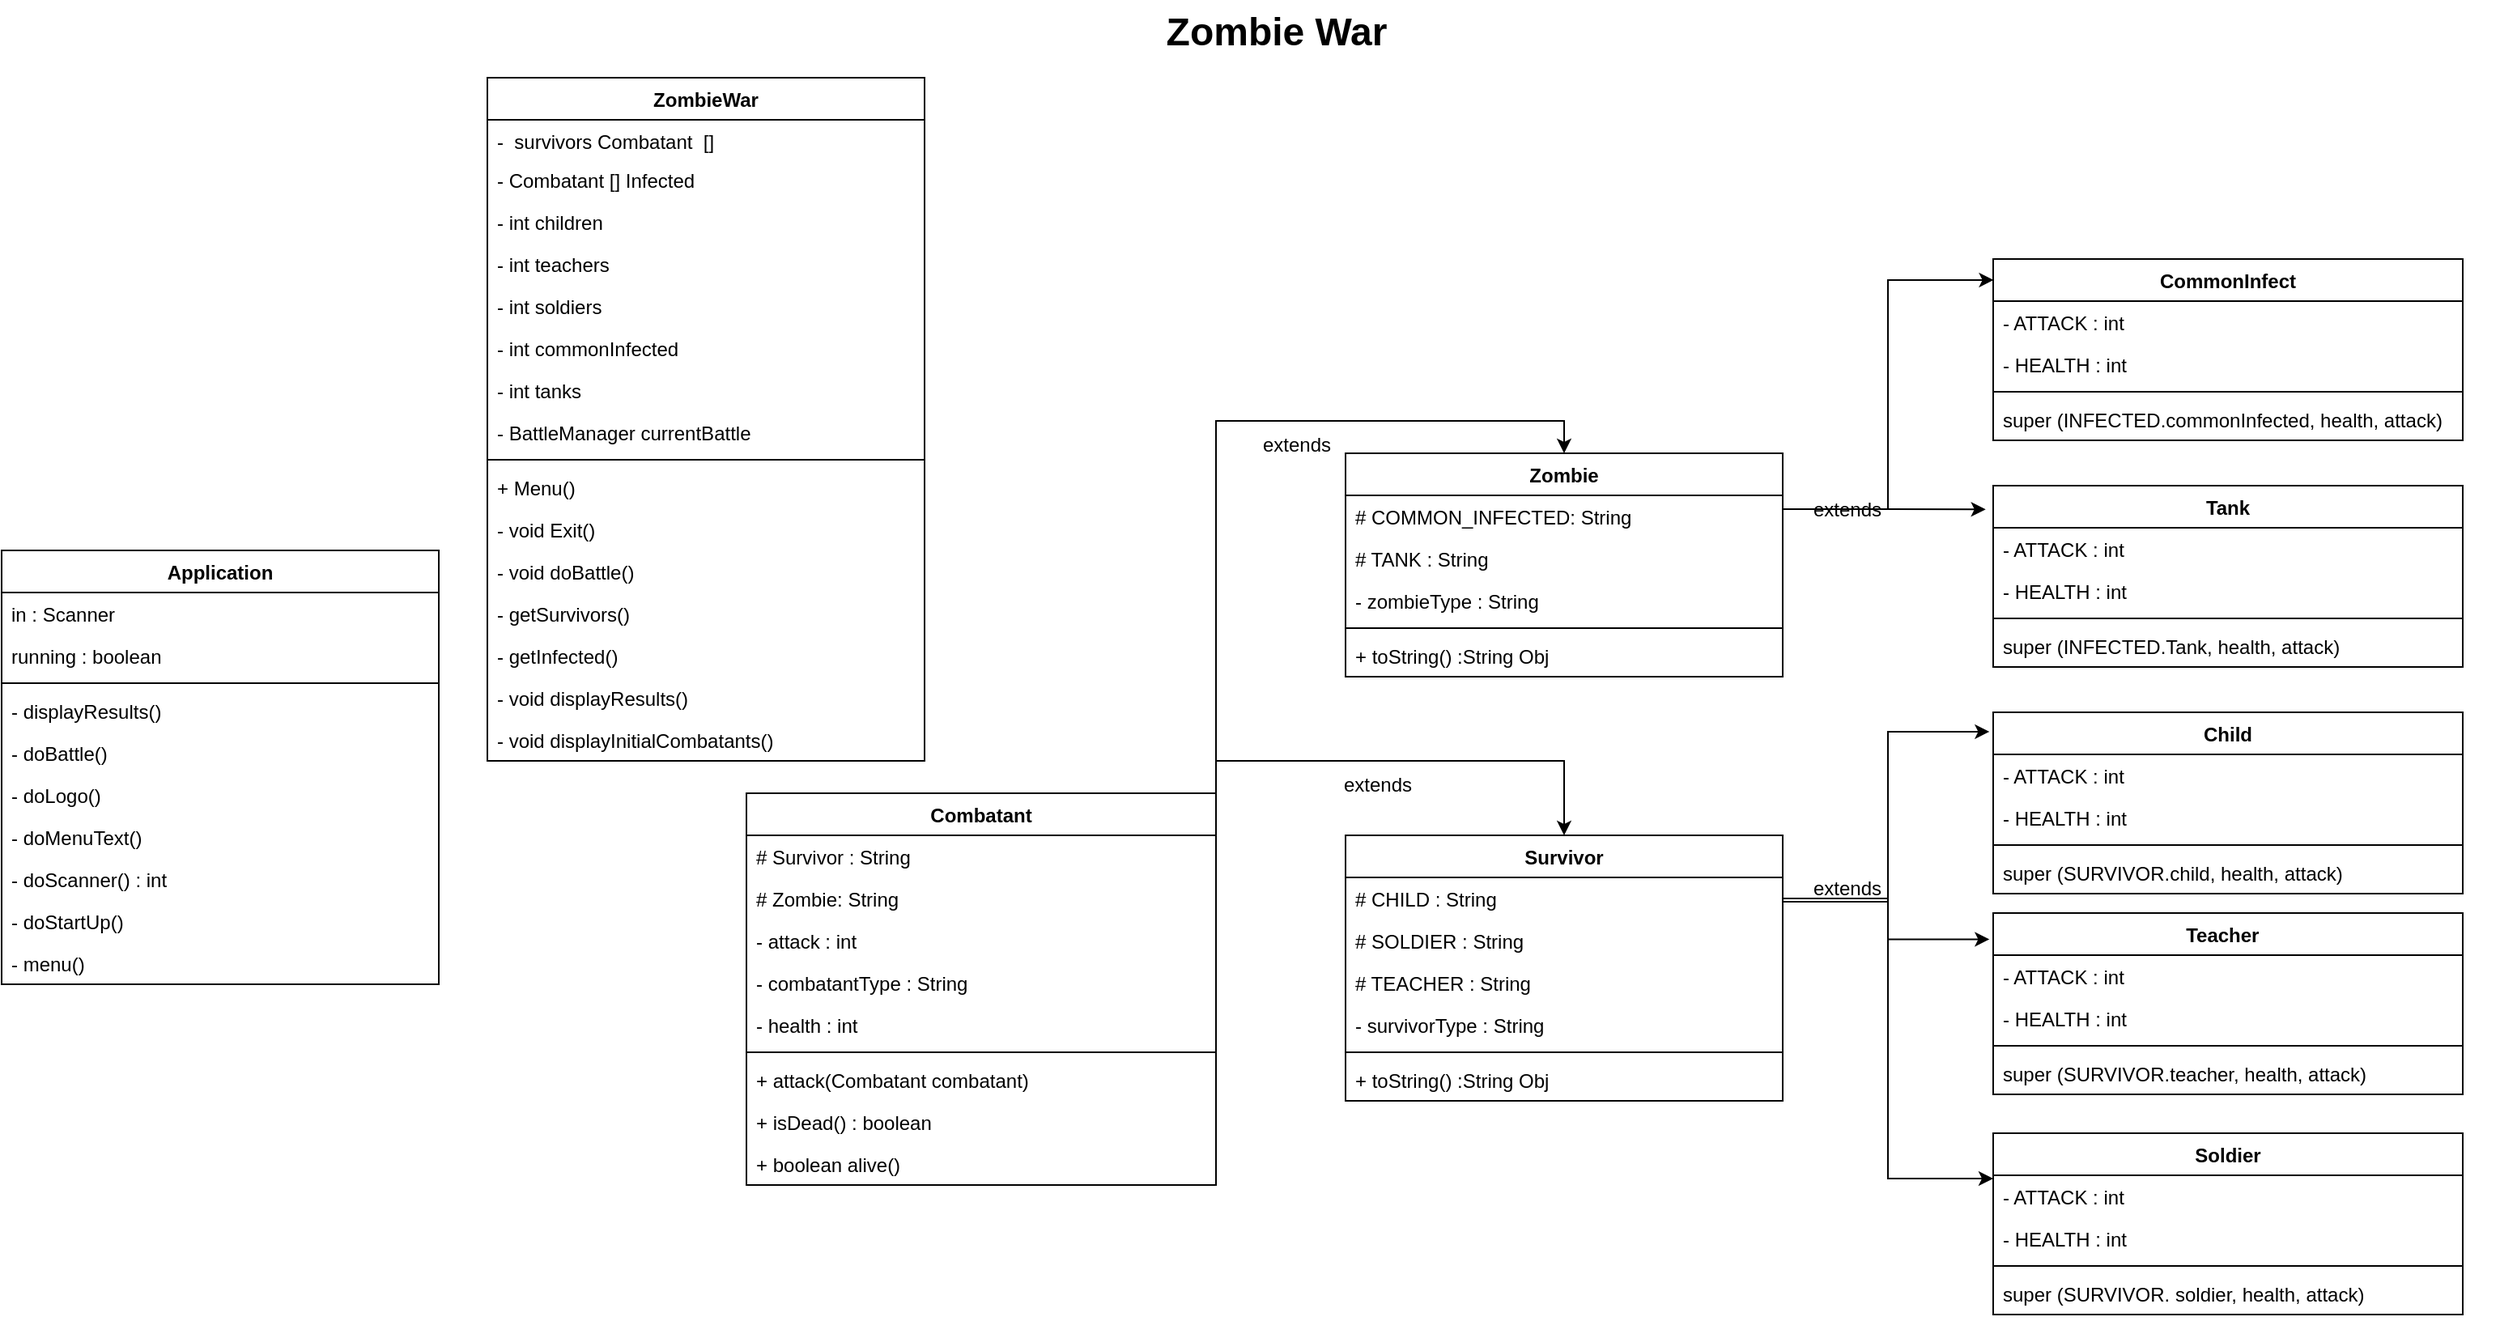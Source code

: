 <mxfile version="20.6.0" type="device"><diagram name="Page-1" id="929967ad-93f9-6ef4-fab6-5d389245f69c"><mxGraphModel dx="1588" dy="862" grid="1" gridSize="10" guides="1" tooltips="1" connect="1" arrows="1" fold="1" page="1" pageScale="1.5" pageWidth="1169" pageHeight="826" background="none" math="0" shadow="0"><root><mxCell id="0" style=";html=1;"/><mxCell id="1" style=";html=1;" parent="0"/><mxCell id="1672d66443f91eb5-23" value="Zombie War" style="text;strokeColor=none;fillColor=none;html=1;fontSize=24;fontStyle=1;verticalAlign=middle;align=center;" parent="1" vertex="1"><mxGeometry x="122" width="1510" height="40" as="geometry"/></mxCell><mxCell id="GfSx83_tqJ8zuVlaPE9x-1" value="ZombieWar" style="swimlane;fontStyle=1;align=center;verticalAlign=top;childLayout=stackLayout;horizontal=1;startSize=26;horizontalStack=0;resizeParent=1;resizeParentMax=0;resizeLast=0;collapsible=1;marginBottom=0;" parent="1" vertex="1"><mxGeometry x="390" y="48" width="270" height="422" as="geometry"/></mxCell><mxCell id="GfSx83_tqJ8zuVlaPE9x-2" value="-  survivors Combatant  []  " style="text;strokeColor=none;fillColor=none;align=left;verticalAlign=top;spacingLeft=4;spacingRight=4;overflow=hidden;rotatable=0;points=[[0,0.5],[1,0.5]];portConstraint=eastwest;" parent="GfSx83_tqJ8zuVlaPE9x-1" vertex="1"><mxGeometry y="26" width="270" height="24" as="geometry"/></mxCell><mxCell id="GfSx83_tqJ8zuVlaPE9x-4" value="- Combatant [] Infected" style="text;strokeColor=none;fillColor=none;align=left;verticalAlign=top;spacingLeft=4;spacingRight=4;overflow=hidden;rotatable=0;points=[[0,0.5],[1,0.5]];portConstraint=eastwest;" parent="GfSx83_tqJ8zuVlaPE9x-1" vertex="1"><mxGeometry y="50" width="270" height="26" as="geometry"/></mxCell><mxCell id="GfSx83_tqJ8zuVlaPE9x-85" value="- int children" style="text;strokeColor=none;fillColor=none;align=left;verticalAlign=top;spacingLeft=4;spacingRight=4;overflow=hidden;rotatable=0;points=[[0,0.5],[1,0.5]];portConstraint=eastwest;" parent="GfSx83_tqJ8zuVlaPE9x-1" vertex="1"><mxGeometry y="76" width="270" height="26" as="geometry"/></mxCell><mxCell id="GfSx83_tqJ8zuVlaPE9x-86" value="- int teachers" style="text;strokeColor=none;fillColor=none;align=left;verticalAlign=top;spacingLeft=4;spacingRight=4;overflow=hidden;rotatable=0;points=[[0,0.5],[1,0.5]];portConstraint=eastwest;" parent="GfSx83_tqJ8zuVlaPE9x-1" vertex="1"><mxGeometry y="102" width="270" height="26" as="geometry"/></mxCell><mxCell id="GfSx83_tqJ8zuVlaPE9x-8" value="- int soldiers" style="text;strokeColor=none;fillColor=none;align=left;verticalAlign=top;spacingLeft=4;spacingRight=4;overflow=hidden;rotatable=0;points=[[0,0.5],[1,0.5]];portConstraint=eastwest;" parent="GfSx83_tqJ8zuVlaPE9x-1" vertex="1"><mxGeometry y="128" width="270" height="26" as="geometry"/></mxCell><mxCell id="GfSx83_tqJ8zuVlaPE9x-9" value="- int commonInfected" style="text;strokeColor=none;fillColor=none;align=left;verticalAlign=top;spacingLeft=4;spacingRight=4;overflow=hidden;rotatable=0;points=[[0,0.5],[1,0.5]];portConstraint=eastwest;" parent="GfSx83_tqJ8zuVlaPE9x-1" vertex="1"><mxGeometry y="154" width="270" height="26" as="geometry"/></mxCell><mxCell id="GfSx83_tqJ8zuVlaPE9x-89" value="- int tanks " style="text;strokeColor=none;fillColor=none;align=left;verticalAlign=top;spacingLeft=4;spacingRight=4;overflow=hidden;rotatable=0;points=[[0,0.5],[1,0.5]];portConstraint=eastwest;" parent="GfSx83_tqJ8zuVlaPE9x-1" vertex="1"><mxGeometry y="180" width="270" height="26" as="geometry"/></mxCell><mxCell id="GfSx83_tqJ8zuVlaPE9x-87" value="- BattleManager currentBattle" style="text;strokeColor=none;fillColor=none;align=left;verticalAlign=top;spacingLeft=4;spacingRight=4;overflow=hidden;rotatable=0;points=[[0,0.5],[1,0.5]];portConstraint=eastwest;" parent="GfSx83_tqJ8zuVlaPE9x-1" vertex="1"><mxGeometry y="206" width="270" height="26" as="geometry"/></mxCell><mxCell id="GfSx83_tqJ8zuVlaPE9x-3" value="" style="line;strokeWidth=1;fillColor=none;align=left;verticalAlign=middle;spacingTop=-1;spacingLeft=3;spacingRight=3;rotatable=0;labelPosition=right;points=[];portConstraint=eastwest;strokeColor=inherit;" parent="GfSx83_tqJ8zuVlaPE9x-1" vertex="1"><mxGeometry y="232" width="270" height="8" as="geometry"/></mxCell><mxCell id="GfSx83_tqJ8zuVlaPE9x-5" value="+ Menu()    " style="text;strokeColor=none;fillColor=none;align=left;verticalAlign=top;spacingLeft=4;spacingRight=4;overflow=hidden;rotatable=0;points=[[0,0.5],[1,0.5]];portConstraint=eastwest;" parent="GfSx83_tqJ8zuVlaPE9x-1" vertex="1"><mxGeometry y="240" width="270" height="26" as="geometry"/></mxCell><mxCell id="GfSx83_tqJ8zuVlaPE9x-7" value="- void Exit() " style="text;strokeColor=none;fillColor=none;align=left;verticalAlign=top;spacingLeft=4;spacingRight=4;overflow=hidden;rotatable=0;points=[[0,0.5],[1,0.5]];portConstraint=eastwest;" parent="GfSx83_tqJ8zuVlaPE9x-1" vertex="1"><mxGeometry y="266" width="270" height="26" as="geometry"/></mxCell><mxCell id="GfSx83_tqJ8zuVlaPE9x-6" value="- void doBattle()" style="text;strokeColor=none;fillColor=none;align=left;verticalAlign=top;spacingLeft=4;spacingRight=4;overflow=hidden;rotatable=0;points=[[0,0.5],[1,0.5]];portConstraint=eastwest;" parent="GfSx83_tqJ8zuVlaPE9x-1" vertex="1"><mxGeometry y="292" width="270" height="26" as="geometry"/></mxCell><mxCell id="GfSx83_tqJ8zuVlaPE9x-88" value="- getSurvivors()" style="text;strokeColor=none;fillColor=none;align=left;verticalAlign=top;spacingLeft=4;spacingRight=4;overflow=hidden;rotatable=0;points=[[0,0.5],[1,0.5]];portConstraint=eastwest;" parent="GfSx83_tqJ8zuVlaPE9x-1" vertex="1"><mxGeometry y="318" width="270" height="26" as="geometry"/></mxCell><mxCell id="GfSx83_tqJ8zuVlaPE9x-90" value="- getInfected()" style="text;strokeColor=none;fillColor=none;align=left;verticalAlign=top;spacingLeft=4;spacingRight=4;overflow=hidden;rotatable=0;points=[[0,0.5],[1,0.5]];portConstraint=eastwest;" parent="GfSx83_tqJ8zuVlaPE9x-1" vertex="1"><mxGeometry y="344" width="270" height="26" as="geometry"/></mxCell><mxCell id="GfSx83_tqJ8zuVlaPE9x-91" value="- void displayResults()" style="text;strokeColor=none;fillColor=none;align=left;verticalAlign=top;spacingLeft=4;spacingRight=4;overflow=hidden;rotatable=0;points=[[0,0.5],[1,0.5]];portConstraint=eastwest;" parent="GfSx83_tqJ8zuVlaPE9x-1" vertex="1"><mxGeometry y="370" width="270" height="26" as="geometry"/></mxCell><mxCell id="GfSx83_tqJ8zuVlaPE9x-92" value="- void displayInitialCombatants()" style="text;strokeColor=none;fillColor=none;align=left;verticalAlign=top;spacingLeft=4;spacingRight=4;overflow=hidden;rotatable=0;points=[[0,0.5],[1,0.5]];portConstraint=eastwest;" parent="GfSx83_tqJ8zuVlaPE9x-1" vertex="1"><mxGeometry y="396" width="270" height="26" as="geometry"/></mxCell><mxCell id="GfSx83_tqJ8zuVlaPE9x-10" value="Tank" style="swimlane;fontStyle=1;align=center;verticalAlign=top;childLayout=stackLayout;horizontal=1;startSize=26;horizontalStack=0;resizeParent=1;resizeParentMax=0;resizeLast=0;collapsible=1;marginBottom=0;" parent="1" vertex="1"><mxGeometry x="1320" y="300" width="290" height="112" as="geometry"/></mxCell><mxCell id="hEqEvheyq9jGaA7rI9d--17" value="- ATTACK : int " style="text;strokeColor=none;fillColor=none;align=left;verticalAlign=top;spacingLeft=4;spacingRight=4;overflow=hidden;rotatable=0;points=[[0,0.5],[1,0.5]];portConstraint=eastwest;" vertex="1" parent="GfSx83_tqJ8zuVlaPE9x-10"><mxGeometry y="26" width="290" height="26" as="geometry"/></mxCell><mxCell id="hEqEvheyq9jGaA7rI9d--18" value="- HEALTH : int " style="text;strokeColor=none;fillColor=none;align=left;verticalAlign=top;spacingLeft=4;spacingRight=4;overflow=hidden;rotatable=0;points=[[0,0.5],[1,0.5]];portConstraint=eastwest;" vertex="1" parent="GfSx83_tqJ8zuVlaPE9x-10"><mxGeometry y="52" width="290" height="26" as="geometry"/></mxCell><mxCell id="GfSx83_tqJ8zuVlaPE9x-12" value="" style="line;strokeWidth=1;fillColor=none;align=left;verticalAlign=middle;spacingTop=-1;spacingLeft=3;spacingRight=3;rotatable=0;labelPosition=right;points=[];portConstraint=eastwest;strokeColor=inherit;" parent="GfSx83_tqJ8zuVlaPE9x-10" vertex="1"><mxGeometry y="78" width="290" height="8" as="geometry"/></mxCell><mxCell id="GfSx83_tqJ8zuVlaPE9x-72" value="super (INFECTED.Tank, health, attack)" style="text;strokeColor=none;fillColor=none;align=left;verticalAlign=top;spacingLeft=4;spacingRight=4;overflow=hidden;rotatable=0;points=[[0,0.5],[1,0.5]];portConstraint=eastwest;" parent="GfSx83_tqJ8zuVlaPE9x-10" vertex="1"><mxGeometry y="86" width="290" height="26" as="geometry"/></mxCell><mxCell id="GfSx83_tqJ8zuVlaPE9x-14" value="CommonInfect" style="swimlane;fontStyle=1;align=center;verticalAlign=top;childLayout=stackLayout;horizontal=1;startSize=26;horizontalStack=0;resizeParent=1;resizeParentMax=0;resizeLast=0;collapsible=1;marginBottom=0;" parent="1" vertex="1"><mxGeometry x="1320" y="160" width="290" height="112" as="geometry"/></mxCell><mxCell id="hEqEvheyq9jGaA7rI9d--15" value="- ATTACK : int " style="text;strokeColor=none;fillColor=none;align=left;verticalAlign=top;spacingLeft=4;spacingRight=4;overflow=hidden;rotatable=0;points=[[0,0.5],[1,0.5]];portConstraint=eastwest;" vertex="1" parent="GfSx83_tqJ8zuVlaPE9x-14"><mxGeometry y="26" width="290" height="26" as="geometry"/></mxCell><mxCell id="hEqEvheyq9jGaA7rI9d--16" value="- HEALTH : int " style="text;strokeColor=none;fillColor=none;align=left;verticalAlign=top;spacingLeft=4;spacingRight=4;overflow=hidden;rotatable=0;points=[[0,0.5],[1,0.5]];portConstraint=eastwest;" vertex="1" parent="GfSx83_tqJ8zuVlaPE9x-14"><mxGeometry y="52" width="290" height="26" as="geometry"/></mxCell><mxCell id="GfSx83_tqJ8zuVlaPE9x-16" value="" style="line;strokeWidth=1;fillColor=none;align=left;verticalAlign=middle;spacingTop=-1;spacingLeft=3;spacingRight=3;rotatable=0;labelPosition=right;points=[];portConstraint=eastwest;strokeColor=inherit;" parent="GfSx83_tqJ8zuVlaPE9x-14" vertex="1"><mxGeometry y="78" width="290" height="8" as="geometry"/></mxCell><mxCell id="GfSx83_tqJ8zuVlaPE9x-13" value="super (INFECTED.commonInfected, health, attack)" style="text;strokeColor=none;fillColor=none;align=left;verticalAlign=top;spacingLeft=4;spacingRight=4;overflow=hidden;rotatable=0;points=[[0,0.5],[1,0.5]];portConstraint=eastwest;" parent="GfSx83_tqJ8zuVlaPE9x-14" vertex="1"><mxGeometry y="86" width="290" height="26" as="geometry"/></mxCell><mxCell id="GfSx83_tqJ8zuVlaPE9x-18" value="Child" style="swimlane;fontStyle=1;align=center;verticalAlign=top;childLayout=stackLayout;horizontal=1;startSize=26;horizontalStack=0;resizeParent=1;resizeParentMax=0;resizeLast=0;collapsible=1;marginBottom=0;" parent="1" vertex="1"><mxGeometry x="1320" y="440" width="290" height="112" as="geometry"/></mxCell><mxCell id="hEqEvheyq9jGaA7rI9d--20" value="- ATTACK : int " style="text;strokeColor=none;fillColor=none;align=left;verticalAlign=top;spacingLeft=4;spacingRight=4;overflow=hidden;rotatable=0;points=[[0,0.5],[1,0.5]];portConstraint=eastwest;" vertex="1" parent="GfSx83_tqJ8zuVlaPE9x-18"><mxGeometry y="26" width="290" height="26" as="geometry"/></mxCell><mxCell id="hEqEvheyq9jGaA7rI9d--19" value="- HEALTH : int " style="text;strokeColor=none;fillColor=none;align=left;verticalAlign=top;spacingLeft=4;spacingRight=4;overflow=hidden;rotatable=0;points=[[0,0.5],[1,0.5]];portConstraint=eastwest;" vertex="1" parent="GfSx83_tqJ8zuVlaPE9x-18"><mxGeometry y="52" width="290" height="26" as="geometry"/></mxCell><mxCell id="GfSx83_tqJ8zuVlaPE9x-20" value="" style="line;strokeWidth=1;fillColor=none;align=left;verticalAlign=middle;spacingTop=-1;spacingLeft=3;spacingRight=3;rotatable=0;labelPosition=right;points=[];portConstraint=eastwest;strokeColor=inherit;" parent="GfSx83_tqJ8zuVlaPE9x-18" vertex="1"><mxGeometry y="78" width="290" height="8" as="geometry"/></mxCell><mxCell id="GfSx83_tqJ8zuVlaPE9x-76" value="super (SURVIVOR.child, health, attack)" style="text;strokeColor=none;fillColor=none;align=left;verticalAlign=top;spacingLeft=4;spacingRight=4;overflow=hidden;rotatable=0;points=[[0,0.5],[1,0.5]];portConstraint=eastwest;" parent="GfSx83_tqJ8zuVlaPE9x-18" vertex="1"><mxGeometry y="86" width="290" height="26" as="geometry"/></mxCell><mxCell id="GfSx83_tqJ8zuVlaPE9x-22" value="Teacher  " style="swimlane;fontStyle=1;align=center;verticalAlign=top;childLayout=stackLayout;horizontal=1;startSize=26;horizontalStack=0;resizeParent=1;resizeParentMax=0;resizeLast=0;collapsible=1;marginBottom=0;" parent="1" vertex="1"><mxGeometry x="1320" y="564" width="290" height="112" as="geometry"/></mxCell><mxCell id="hEqEvheyq9jGaA7rI9d--22" value="- ATTACK : int " style="text;strokeColor=none;fillColor=none;align=left;verticalAlign=top;spacingLeft=4;spacingRight=4;overflow=hidden;rotatable=0;points=[[0,0.5],[1,0.5]];portConstraint=eastwest;" vertex="1" parent="GfSx83_tqJ8zuVlaPE9x-22"><mxGeometry y="26" width="290" height="26" as="geometry"/></mxCell><mxCell id="hEqEvheyq9jGaA7rI9d--21" value="- HEALTH : int " style="text;strokeColor=none;fillColor=none;align=left;verticalAlign=top;spacingLeft=4;spacingRight=4;overflow=hidden;rotatable=0;points=[[0,0.5],[1,0.5]];portConstraint=eastwest;" vertex="1" parent="GfSx83_tqJ8zuVlaPE9x-22"><mxGeometry y="52" width="290" height="26" as="geometry"/></mxCell><mxCell id="GfSx83_tqJ8zuVlaPE9x-24" value="" style="line;strokeWidth=1;fillColor=none;align=left;verticalAlign=middle;spacingTop=-1;spacingLeft=3;spacingRight=3;rotatable=0;labelPosition=right;points=[];portConstraint=eastwest;strokeColor=inherit;" parent="GfSx83_tqJ8zuVlaPE9x-22" vertex="1"><mxGeometry y="78" width="290" height="8" as="geometry"/></mxCell><mxCell id="GfSx83_tqJ8zuVlaPE9x-75" value="super (SURVIVOR.teacher, health, attack)" style="text;strokeColor=none;fillColor=none;align=left;verticalAlign=top;spacingLeft=4;spacingRight=4;overflow=hidden;rotatable=0;points=[[0,0.5],[1,0.5]];portConstraint=eastwest;" parent="GfSx83_tqJ8zuVlaPE9x-22" vertex="1"><mxGeometry y="86" width="290" height="26" as="geometry"/></mxCell><mxCell id="GfSx83_tqJ8zuVlaPE9x-26" value="Soldier" style="swimlane;fontStyle=1;align=center;verticalAlign=top;childLayout=stackLayout;horizontal=1;startSize=26;horizontalStack=0;resizeParent=1;resizeParentMax=0;resizeLast=0;collapsible=1;marginBottom=0;" parent="1" vertex="1"><mxGeometry x="1320" y="700" width="290" height="112" as="geometry"/></mxCell><mxCell id="GfSx83_tqJ8zuVlaPE9x-27" value="- ATTACK : int " style="text;strokeColor=none;fillColor=none;align=left;verticalAlign=top;spacingLeft=4;spacingRight=4;overflow=hidden;rotatable=0;points=[[0,0.5],[1,0.5]];portConstraint=eastwest;" parent="GfSx83_tqJ8zuVlaPE9x-26" vertex="1"><mxGeometry y="26" width="290" height="26" as="geometry"/></mxCell><mxCell id="GfSx83_tqJ8zuVlaPE9x-56" value="- HEALTH : int " style="text;strokeColor=none;fillColor=none;align=left;verticalAlign=top;spacingLeft=4;spacingRight=4;overflow=hidden;rotatable=0;points=[[0,0.5],[1,0.5]];portConstraint=eastwest;" parent="GfSx83_tqJ8zuVlaPE9x-26" vertex="1"><mxGeometry y="52" width="290" height="26" as="geometry"/></mxCell><mxCell id="GfSx83_tqJ8zuVlaPE9x-28" value="" style="line;strokeWidth=1;fillColor=none;align=left;verticalAlign=middle;spacingTop=-1;spacingLeft=3;spacingRight=3;rotatable=0;labelPosition=right;points=[];portConstraint=eastwest;strokeColor=inherit;" parent="GfSx83_tqJ8zuVlaPE9x-26" vertex="1"><mxGeometry y="78" width="290" height="8" as="geometry"/></mxCell><mxCell id="GfSx83_tqJ8zuVlaPE9x-74" value="super (SURVIVOR. soldier, health, attack)" style="text;strokeColor=none;fillColor=none;align=left;verticalAlign=top;spacingLeft=4;spacingRight=4;overflow=hidden;rotatable=0;points=[[0,0.5],[1,0.5]];portConstraint=eastwest;" parent="GfSx83_tqJ8zuVlaPE9x-26" vertex="1"><mxGeometry y="86" width="290" height="26" as="geometry"/></mxCell><mxCell id="GfSx83_tqJ8zuVlaPE9x-43" style="edgeStyle=orthogonalEdgeStyle;rounded=0;orthogonalLoop=1;jettySize=auto;html=1;exitX=1;exitY=0.25;exitDx=0;exitDy=0;entryX=-0.016;entryY=0.131;entryDx=0;entryDy=0;entryPerimeter=0;" parent="1" source="GfSx83_tqJ8zuVlaPE9x-30" target="GfSx83_tqJ8zuVlaPE9x-10" edge="1"><mxGeometry relative="1" as="geometry"/></mxCell><mxCell id="GfSx83_tqJ8zuVlaPE9x-100" style="edgeStyle=orthogonalEdgeStyle;rounded=0;orthogonalLoop=1;jettySize=auto;html=1;exitX=1;exitY=0.25;exitDx=0;exitDy=0;entryX=0.001;entryY=0.116;entryDx=0;entryDy=0;entryPerimeter=0;" parent="1" source="GfSx83_tqJ8zuVlaPE9x-30" target="GfSx83_tqJ8zuVlaPE9x-14" edge="1"><mxGeometry relative="1" as="geometry"/></mxCell><mxCell id="GfSx83_tqJ8zuVlaPE9x-30" value="Zombie" style="swimlane;fontStyle=1;align=center;verticalAlign=top;childLayout=stackLayout;horizontal=1;startSize=26;horizontalStack=0;resizeParent=1;resizeParentMax=0;resizeLast=0;collapsible=1;marginBottom=0;" parent="1" vertex="1"><mxGeometry x="920" y="280" width="270" height="138" as="geometry"/></mxCell><mxCell id="GfSx83_tqJ8zuVlaPE9x-31" value="# COMMON_INFECTED: String" style="text;strokeColor=none;fillColor=none;align=left;verticalAlign=top;spacingLeft=4;spacingRight=4;overflow=hidden;rotatable=0;points=[[0,0.5],[1,0.5]];portConstraint=eastwest;" parent="GfSx83_tqJ8zuVlaPE9x-30" vertex="1"><mxGeometry y="26" width="270" height="26" as="geometry"/></mxCell><mxCell id="GfSx83_tqJ8zuVlaPE9x-69" value="# TANK : String" style="text;strokeColor=none;fillColor=none;align=left;verticalAlign=top;spacingLeft=4;spacingRight=4;overflow=hidden;rotatable=0;points=[[0,0.5],[1,0.5]];portConstraint=eastwest;" parent="GfSx83_tqJ8zuVlaPE9x-30" vertex="1"><mxGeometry y="52" width="270" height="26" as="geometry"/></mxCell><mxCell id="GfSx83_tqJ8zuVlaPE9x-83" value="- zombieType : String" style="text;strokeColor=none;fillColor=none;align=left;verticalAlign=top;spacingLeft=4;spacingRight=4;overflow=hidden;rotatable=0;points=[[0,0.5],[1,0.5]];portConstraint=eastwest;" parent="GfSx83_tqJ8zuVlaPE9x-30" vertex="1"><mxGeometry y="78" width="270" height="26" as="geometry"/></mxCell><mxCell id="GfSx83_tqJ8zuVlaPE9x-32" value="" style="line;strokeWidth=1;fillColor=none;align=left;verticalAlign=middle;spacingTop=-1;spacingLeft=3;spacingRight=3;rotatable=0;labelPosition=right;points=[];portConstraint=eastwest;strokeColor=inherit;" parent="GfSx83_tqJ8zuVlaPE9x-30" vertex="1"><mxGeometry y="104" width="270" height="8" as="geometry"/></mxCell><mxCell id="GfSx83_tqJ8zuVlaPE9x-80" value="+ toString() :String Obj" style="text;strokeColor=none;fillColor=none;align=left;verticalAlign=top;spacingLeft=4;spacingRight=4;overflow=hidden;rotatable=0;points=[[0,0.5],[1,0.5]];portConstraint=eastwest;" parent="GfSx83_tqJ8zuVlaPE9x-30" vertex="1"><mxGeometry y="112" width="270" height="26" as="geometry"/></mxCell><mxCell id="GfSx83_tqJ8zuVlaPE9x-103" style="edgeStyle=orthogonalEdgeStyle;rounded=0;orthogonalLoop=1;jettySize=auto;html=1;exitX=1;exitY=0.25;exitDx=0;exitDy=0;entryX=-0.008;entryY=0.107;entryDx=0;entryDy=0;entryPerimeter=0;" parent="1" source="GfSx83_tqJ8zuVlaPE9x-34" target="GfSx83_tqJ8zuVlaPE9x-18" edge="1"><mxGeometry relative="1" as="geometry"/></mxCell><mxCell id="GfSx83_tqJ8zuVlaPE9x-34" value="Survivor" style="swimlane;fontStyle=1;align=center;verticalAlign=top;childLayout=stackLayout;horizontal=1;startSize=26;horizontalStack=0;resizeParent=1;resizeParentMax=0;resizeLast=0;collapsible=1;marginBottom=0;" parent="1" vertex="1"><mxGeometry x="920" y="516" width="270" height="164" as="geometry"/></mxCell><mxCell id="GfSx83_tqJ8zuVlaPE9x-70" value="# CHILD : String" style="text;strokeColor=none;fillColor=none;align=left;verticalAlign=top;spacingLeft=4;spacingRight=4;overflow=hidden;rotatable=0;points=[[0,0.5],[1,0.5]];portConstraint=eastwest;" parent="GfSx83_tqJ8zuVlaPE9x-34" vertex="1"><mxGeometry y="26" width="270" height="26" as="geometry"/></mxCell><mxCell id="GfSx83_tqJ8zuVlaPE9x-71" value="# SOLDIER : String" style="text;strokeColor=none;fillColor=none;align=left;verticalAlign=top;spacingLeft=4;spacingRight=4;overflow=hidden;rotatable=0;points=[[0,0.5],[1,0.5]];portConstraint=eastwest;" parent="GfSx83_tqJ8zuVlaPE9x-34" vertex="1"><mxGeometry y="52" width="270" height="26" as="geometry"/></mxCell><mxCell id="GfSx83_tqJ8zuVlaPE9x-35" value="# TEACHER : String" style="text;strokeColor=none;fillColor=none;align=left;verticalAlign=top;spacingLeft=4;spacingRight=4;overflow=hidden;rotatable=0;points=[[0,0.5],[1,0.5]];portConstraint=eastwest;" parent="GfSx83_tqJ8zuVlaPE9x-34" vertex="1"><mxGeometry y="78" width="270" height="26" as="geometry"/></mxCell><mxCell id="GfSx83_tqJ8zuVlaPE9x-84" value="- survivorType : String" style="text;strokeColor=none;fillColor=none;align=left;verticalAlign=top;spacingLeft=4;spacingRight=4;overflow=hidden;rotatable=0;points=[[0,0.5],[1,0.5]];portConstraint=eastwest;" parent="GfSx83_tqJ8zuVlaPE9x-34" vertex="1"><mxGeometry y="104" width="270" height="26" as="geometry"/></mxCell><mxCell id="GfSx83_tqJ8zuVlaPE9x-36" value="" style="line;strokeWidth=1;fillColor=none;align=left;verticalAlign=middle;spacingTop=-1;spacingLeft=3;spacingRight=3;rotatable=0;labelPosition=right;points=[];portConstraint=eastwest;strokeColor=inherit;" parent="GfSx83_tqJ8zuVlaPE9x-34" vertex="1"><mxGeometry y="130" width="270" height="8" as="geometry"/></mxCell><mxCell id="hEqEvheyq9jGaA7rI9d--14" value="+ toString() :String Obj" style="text;strokeColor=none;fillColor=none;align=left;verticalAlign=top;spacingLeft=4;spacingRight=4;overflow=hidden;rotatable=0;points=[[0,0.5],[1,0.5]];portConstraint=eastwest;" vertex="1" parent="GfSx83_tqJ8zuVlaPE9x-34"><mxGeometry y="138" width="270" height="26" as="geometry"/></mxCell><mxCell id="GfSx83_tqJ8zuVlaPE9x-48" style="edgeStyle=orthogonalEdgeStyle;rounded=0;orthogonalLoop=1;jettySize=auto;html=1;exitX=1;exitY=0;exitDx=0;exitDy=0;entryX=0.5;entryY=0;entryDx=0;entryDy=0;" parent="1" source="GfSx83_tqJ8zuVlaPE9x-44" target="GfSx83_tqJ8zuVlaPE9x-30" edge="1"><mxGeometry relative="1" as="geometry"/></mxCell><mxCell id="GfSx83_tqJ8zuVlaPE9x-49" style="edgeStyle=orthogonalEdgeStyle;rounded=0;orthogonalLoop=1;jettySize=auto;html=1;exitX=1;exitY=0;exitDx=0;exitDy=0;entryX=0.5;entryY=0;entryDx=0;entryDy=0;" parent="1" source="GfSx83_tqJ8zuVlaPE9x-44" target="GfSx83_tqJ8zuVlaPE9x-34" edge="1"><mxGeometry relative="1" as="geometry"/></mxCell><mxCell id="GfSx83_tqJ8zuVlaPE9x-44" value="Combatant" style="swimlane;fontStyle=1;align=center;verticalAlign=top;childLayout=stackLayout;horizontal=1;startSize=26;horizontalStack=0;resizeParent=1;resizeParentMax=0;resizeLast=0;collapsible=1;marginBottom=0;" parent="1" vertex="1"><mxGeometry x="550" y="490" width="290" height="242" as="geometry"/></mxCell><mxCell id="GfSx83_tqJ8zuVlaPE9x-45" value="# Survivor : String " style="text;strokeColor=none;fillColor=none;align=left;verticalAlign=top;spacingLeft=4;spacingRight=4;overflow=hidden;rotatable=0;points=[[0,0.5],[1,0.5]];portConstraint=eastwest;" parent="GfSx83_tqJ8zuVlaPE9x-44" vertex="1"><mxGeometry y="26" width="290" height="26" as="geometry"/></mxCell><mxCell id="GfSx83_tqJ8zuVlaPE9x-66" value="# Zombie: String" style="text;strokeColor=none;fillColor=none;align=left;verticalAlign=top;spacingLeft=4;spacingRight=4;overflow=hidden;rotatable=0;points=[[0,0.5],[1,0.5]];portConstraint=eastwest;" parent="GfSx83_tqJ8zuVlaPE9x-44" vertex="1"><mxGeometry y="52" width="290" height="26" as="geometry"/></mxCell><mxCell id="GfSx83_tqJ8zuVlaPE9x-52" value="- attack : int " style="text;strokeColor=none;fillColor=none;align=left;verticalAlign=top;spacingLeft=4;spacingRight=4;overflow=hidden;rotatable=0;points=[[0,0.5],[1,0.5]];portConstraint=eastwest;" parent="GfSx83_tqJ8zuVlaPE9x-44" vertex="1"><mxGeometry y="78" width="290" height="26" as="geometry"/></mxCell><mxCell id="GfSx83_tqJ8zuVlaPE9x-67" value="- combatantType : String" style="text;strokeColor=none;fillColor=none;align=left;verticalAlign=top;spacingLeft=4;spacingRight=4;overflow=hidden;rotatable=0;points=[[0,0.5],[1,0.5]];portConstraint=eastwest;" parent="GfSx83_tqJ8zuVlaPE9x-44" vertex="1"><mxGeometry y="104" width="290" height="26" as="geometry"/></mxCell><mxCell id="GfSx83_tqJ8zuVlaPE9x-53" value="- health : int" style="text;strokeColor=none;fillColor=none;align=left;verticalAlign=top;spacingLeft=4;spacingRight=4;overflow=hidden;rotatable=0;points=[[0,0.5],[1,0.5]];portConstraint=eastwest;" parent="GfSx83_tqJ8zuVlaPE9x-44" vertex="1"><mxGeometry y="130" width="290" height="26" as="geometry"/></mxCell><mxCell id="GfSx83_tqJ8zuVlaPE9x-46" value="" style="line;strokeWidth=1;fillColor=none;align=left;verticalAlign=middle;spacingTop=-1;spacingLeft=3;spacingRight=3;rotatable=0;labelPosition=right;points=[];portConstraint=eastwest;strokeColor=inherit;" parent="GfSx83_tqJ8zuVlaPE9x-44" vertex="1"><mxGeometry y="156" width="290" height="8" as="geometry"/></mxCell><mxCell id="GfSx83_tqJ8zuVlaPE9x-50" value="+ attack(Combatant combatant)" style="text;strokeColor=none;fillColor=none;align=left;verticalAlign=top;spacingLeft=4;spacingRight=4;overflow=hidden;rotatable=0;points=[[0,0.5],[1,0.5]];portConstraint=eastwest;" parent="GfSx83_tqJ8zuVlaPE9x-44" vertex="1"><mxGeometry y="164" width="290" height="26" as="geometry"/></mxCell><mxCell id="GfSx83_tqJ8zuVlaPE9x-47" value="+ isDead() : boolean" style="text;strokeColor=none;fillColor=none;align=left;verticalAlign=top;spacingLeft=4;spacingRight=4;overflow=hidden;rotatable=0;points=[[0,0.5],[1,0.5]];portConstraint=eastwest;" parent="GfSx83_tqJ8zuVlaPE9x-44" vertex="1"><mxGeometry y="190" width="290" height="26" as="geometry"/></mxCell><mxCell id="GfSx83_tqJ8zuVlaPE9x-51" value="+ boolean alive()" style="text;strokeColor=none;fillColor=none;align=left;verticalAlign=top;spacingLeft=4;spacingRight=4;overflow=hidden;rotatable=0;points=[[0,0.5],[1,0.5]];portConstraint=eastwest;" parent="GfSx83_tqJ8zuVlaPE9x-44" vertex="1"><mxGeometry y="216" width="290" height="26" as="geometry"/></mxCell><mxCell id="GfSx83_tqJ8zuVlaPE9x-93" value="extends " style="text;html=1;strokeColor=none;fillColor=none;align=center;verticalAlign=middle;whiteSpace=wrap;rounded=0;" parent="1" vertex="1"><mxGeometry x="860" y="260" width="60" height="30" as="geometry"/></mxCell><mxCell id="GfSx83_tqJ8zuVlaPE9x-96" value="extends " style="text;html=1;strokeColor=none;fillColor=none;align=center;verticalAlign=middle;whiteSpace=wrap;rounded=0;" parent="1" vertex="1"><mxGeometry x="910" y="470" width="60" height="30" as="geometry"/></mxCell><mxCell id="GfSx83_tqJ8zuVlaPE9x-104" style="edgeStyle=orthogonalEdgeStyle;rounded=0;orthogonalLoop=1;jettySize=auto;html=1;exitX=1;exitY=0.5;exitDx=0;exitDy=0;entryX=-0.008;entryY=0.145;entryDx=0;entryDy=0;entryPerimeter=0;" parent="1" source="GfSx83_tqJ8zuVlaPE9x-70" target="GfSx83_tqJ8zuVlaPE9x-22" edge="1"><mxGeometry relative="1" as="geometry"/></mxCell><mxCell id="GfSx83_tqJ8zuVlaPE9x-105" style="edgeStyle=orthogonalEdgeStyle;rounded=0;orthogonalLoop=1;jettySize=auto;html=1;exitX=1;exitY=0.5;exitDx=0;exitDy=0;entryX=0;entryY=0.25;entryDx=0;entryDy=0;" parent="1" source="GfSx83_tqJ8zuVlaPE9x-70" target="GfSx83_tqJ8zuVlaPE9x-26" edge="1"><mxGeometry relative="1" as="geometry"/></mxCell><mxCell id="GfSx83_tqJ8zuVlaPE9x-106" value="extends " style="text;html=1;strokeColor=none;fillColor=none;align=center;verticalAlign=middle;whiteSpace=wrap;rounded=0;" parent="1" vertex="1"><mxGeometry x="1200" y="300" width="60" height="30" as="geometry"/></mxCell><mxCell id="GfSx83_tqJ8zuVlaPE9x-107" value="extends " style="text;html=1;strokeColor=none;fillColor=none;align=center;verticalAlign=middle;whiteSpace=wrap;rounded=0;" parent="1" vertex="1"><mxGeometry x="1200" y="534" width="60" height="30" as="geometry"/></mxCell><mxCell id="hEqEvheyq9jGaA7rI9d--1" value="Application" style="swimlane;fontStyle=1;align=center;verticalAlign=top;childLayout=stackLayout;horizontal=1;startSize=26;horizontalStack=0;resizeParent=1;resizeParentMax=0;resizeLast=0;collapsible=1;marginBottom=0;" vertex="1" parent="1"><mxGeometry x="90" y="340" width="270" height="268" as="geometry"/></mxCell><mxCell id="hEqEvheyq9jGaA7rI9d--2" value="in : Scanner" style="text;strokeColor=none;fillColor=none;align=left;verticalAlign=top;spacingLeft=4;spacingRight=4;overflow=hidden;rotatable=0;points=[[0,0.5],[1,0.5]];portConstraint=eastwest;" vertex="1" parent="hEqEvheyq9jGaA7rI9d--1"><mxGeometry y="26" width="270" height="26" as="geometry"/></mxCell><mxCell id="hEqEvheyq9jGaA7rI9d--3" value="running : boolean" style="text;strokeColor=none;fillColor=none;align=left;verticalAlign=top;spacingLeft=4;spacingRight=4;overflow=hidden;rotatable=0;points=[[0,0.5],[1,0.5]];portConstraint=eastwest;" vertex="1" parent="hEqEvheyq9jGaA7rI9d--1"><mxGeometry y="52" width="270" height="26" as="geometry"/></mxCell><mxCell id="hEqEvheyq9jGaA7rI9d--5" value="" style="line;strokeWidth=1;fillColor=none;align=left;verticalAlign=middle;spacingTop=-1;spacingLeft=3;spacingRight=3;rotatable=0;labelPosition=right;points=[];portConstraint=eastwest;strokeColor=inherit;" vertex="1" parent="hEqEvheyq9jGaA7rI9d--1"><mxGeometry y="78" width="270" height="8" as="geometry"/></mxCell><mxCell id="hEqEvheyq9jGaA7rI9d--6" value="- displayResults()" style="text;strokeColor=none;fillColor=none;align=left;verticalAlign=top;spacingLeft=4;spacingRight=4;overflow=hidden;rotatable=0;points=[[0,0.5],[1,0.5]];portConstraint=eastwest;" vertex="1" parent="hEqEvheyq9jGaA7rI9d--1"><mxGeometry y="86" width="270" height="26" as="geometry"/></mxCell><mxCell id="hEqEvheyq9jGaA7rI9d--8" value="- doBattle()" style="text;strokeColor=none;fillColor=none;align=left;verticalAlign=top;spacingLeft=4;spacingRight=4;overflow=hidden;rotatable=0;points=[[0,0.5],[1,0.5]];portConstraint=eastwest;" vertex="1" parent="hEqEvheyq9jGaA7rI9d--1"><mxGeometry y="112" width="270" height="26" as="geometry"/></mxCell><mxCell id="hEqEvheyq9jGaA7rI9d--9" value="- doLogo()" style="text;strokeColor=none;fillColor=none;align=left;verticalAlign=top;spacingLeft=4;spacingRight=4;overflow=hidden;rotatable=0;points=[[0,0.5],[1,0.5]];portConstraint=eastwest;" vertex="1" parent="hEqEvheyq9jGaA7rI9d--1"><mxGeometry y="138" width="270" height="26" as="geometry"/></mxCell><mxCell id="hEqEvheyq9jGaA7rI9d--10" value="- doMenuText()" style="text;strokeColor=none;fillColor=none;align=left;verticalAlign=top;spacingLeft=4;spacingRight=4;overflow=hidden;rotatable=0;points=[[0,0.5],[1,0.5]];portConstraint=eastwest;" vertex="1" parent="hEqEvheyq9jGaA7rI9d--1"><mxGeometry y="164" width="270" height="26" as="geometry"/></mxCell><mxCell id="hEqEvheyq9jGaA7rI9d--11" value="- doScanner() : int" style="text;strokeColor=none;fillColor=none;align=left;verticalAlign=top;spacingLeft=4;spacingRight=4;overflow=hidden;rotatable=0;points=[[0,0.5],[1,0.5]];portConstraint=eastwest;" vertex="1" parent="hEqEvheyq9jGaA7rI9d--1"><mxGeometry y="190" width="270" height="26" as="geometry"/></mxCell><mxCell id="hEqEvheyq9jGaA7rI9d--12" value="- doStartUp()" style="text;strokeColor=none;fillColor=none;align=left;verticalAlign=top;spacingLeft=4;spacingRight=4;overflow=hidden;rotatable=0;points=[[0,0.5],[1,0.5]];portConstraint=eastwest;" vertex="1" parent="hEqEvheyq9jGaA7rI9d--1"><mxGeometry y="216" width="270" height="26" as="geometry"/></mxCell><mxCell id="hEqEvheyq9jGaA7rI9d--13" value="- menu()" style="text;strokeColor=none;fillColor=none;align=left;verticalAlign=top;spacingLeft=4;spacingRight=4;overflow=hidden;rotatable=0;points=[[0,0.5],[1,0.5]];portConstraint=eastwest;" vertex="1" parent="hEqEvheyq9jGaA7rI9d--1"><mxGeometry y="242" width="270" height="26" as="geometry"/></mxCell></root></mxGraphModel></diagram></mxfile>
